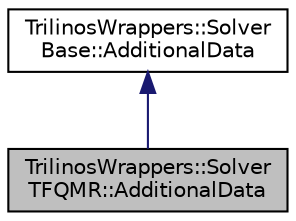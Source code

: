 digraph "TrilinosWrappers::SolverTFQMR::AdditionalData"
{
 // LATEX_PDF_SIZE
  edge [fontname="Helvetica",fontsize="10",labelfontname="Helvetica",labelfontsize="10"];
  node [fontname="Helvetica",fontsize="10",shape=record];
  Node1 [label="TrilinosWrappers::Solver\lTFQMR::AdditionalData",height=0.2,width=0.4,color="black", fillcolor="grey75", style="filled", fontcolor="black",tooltip=" "];
  Node2 -> Node1 [dir="back",color="midnightblue",fontsize="10",style="solid",fontname="Helvetica"];
  Node2 [label="TrilinosWrappers::Solver\lBase::AdditionalData",height=0.2,width=0.4,color="black", fillcolor="white", style="filled",URL="$structTrilinosWrappers_1_1SolverBase_1_1AdditionalData.html",tooltip=" "];
}
